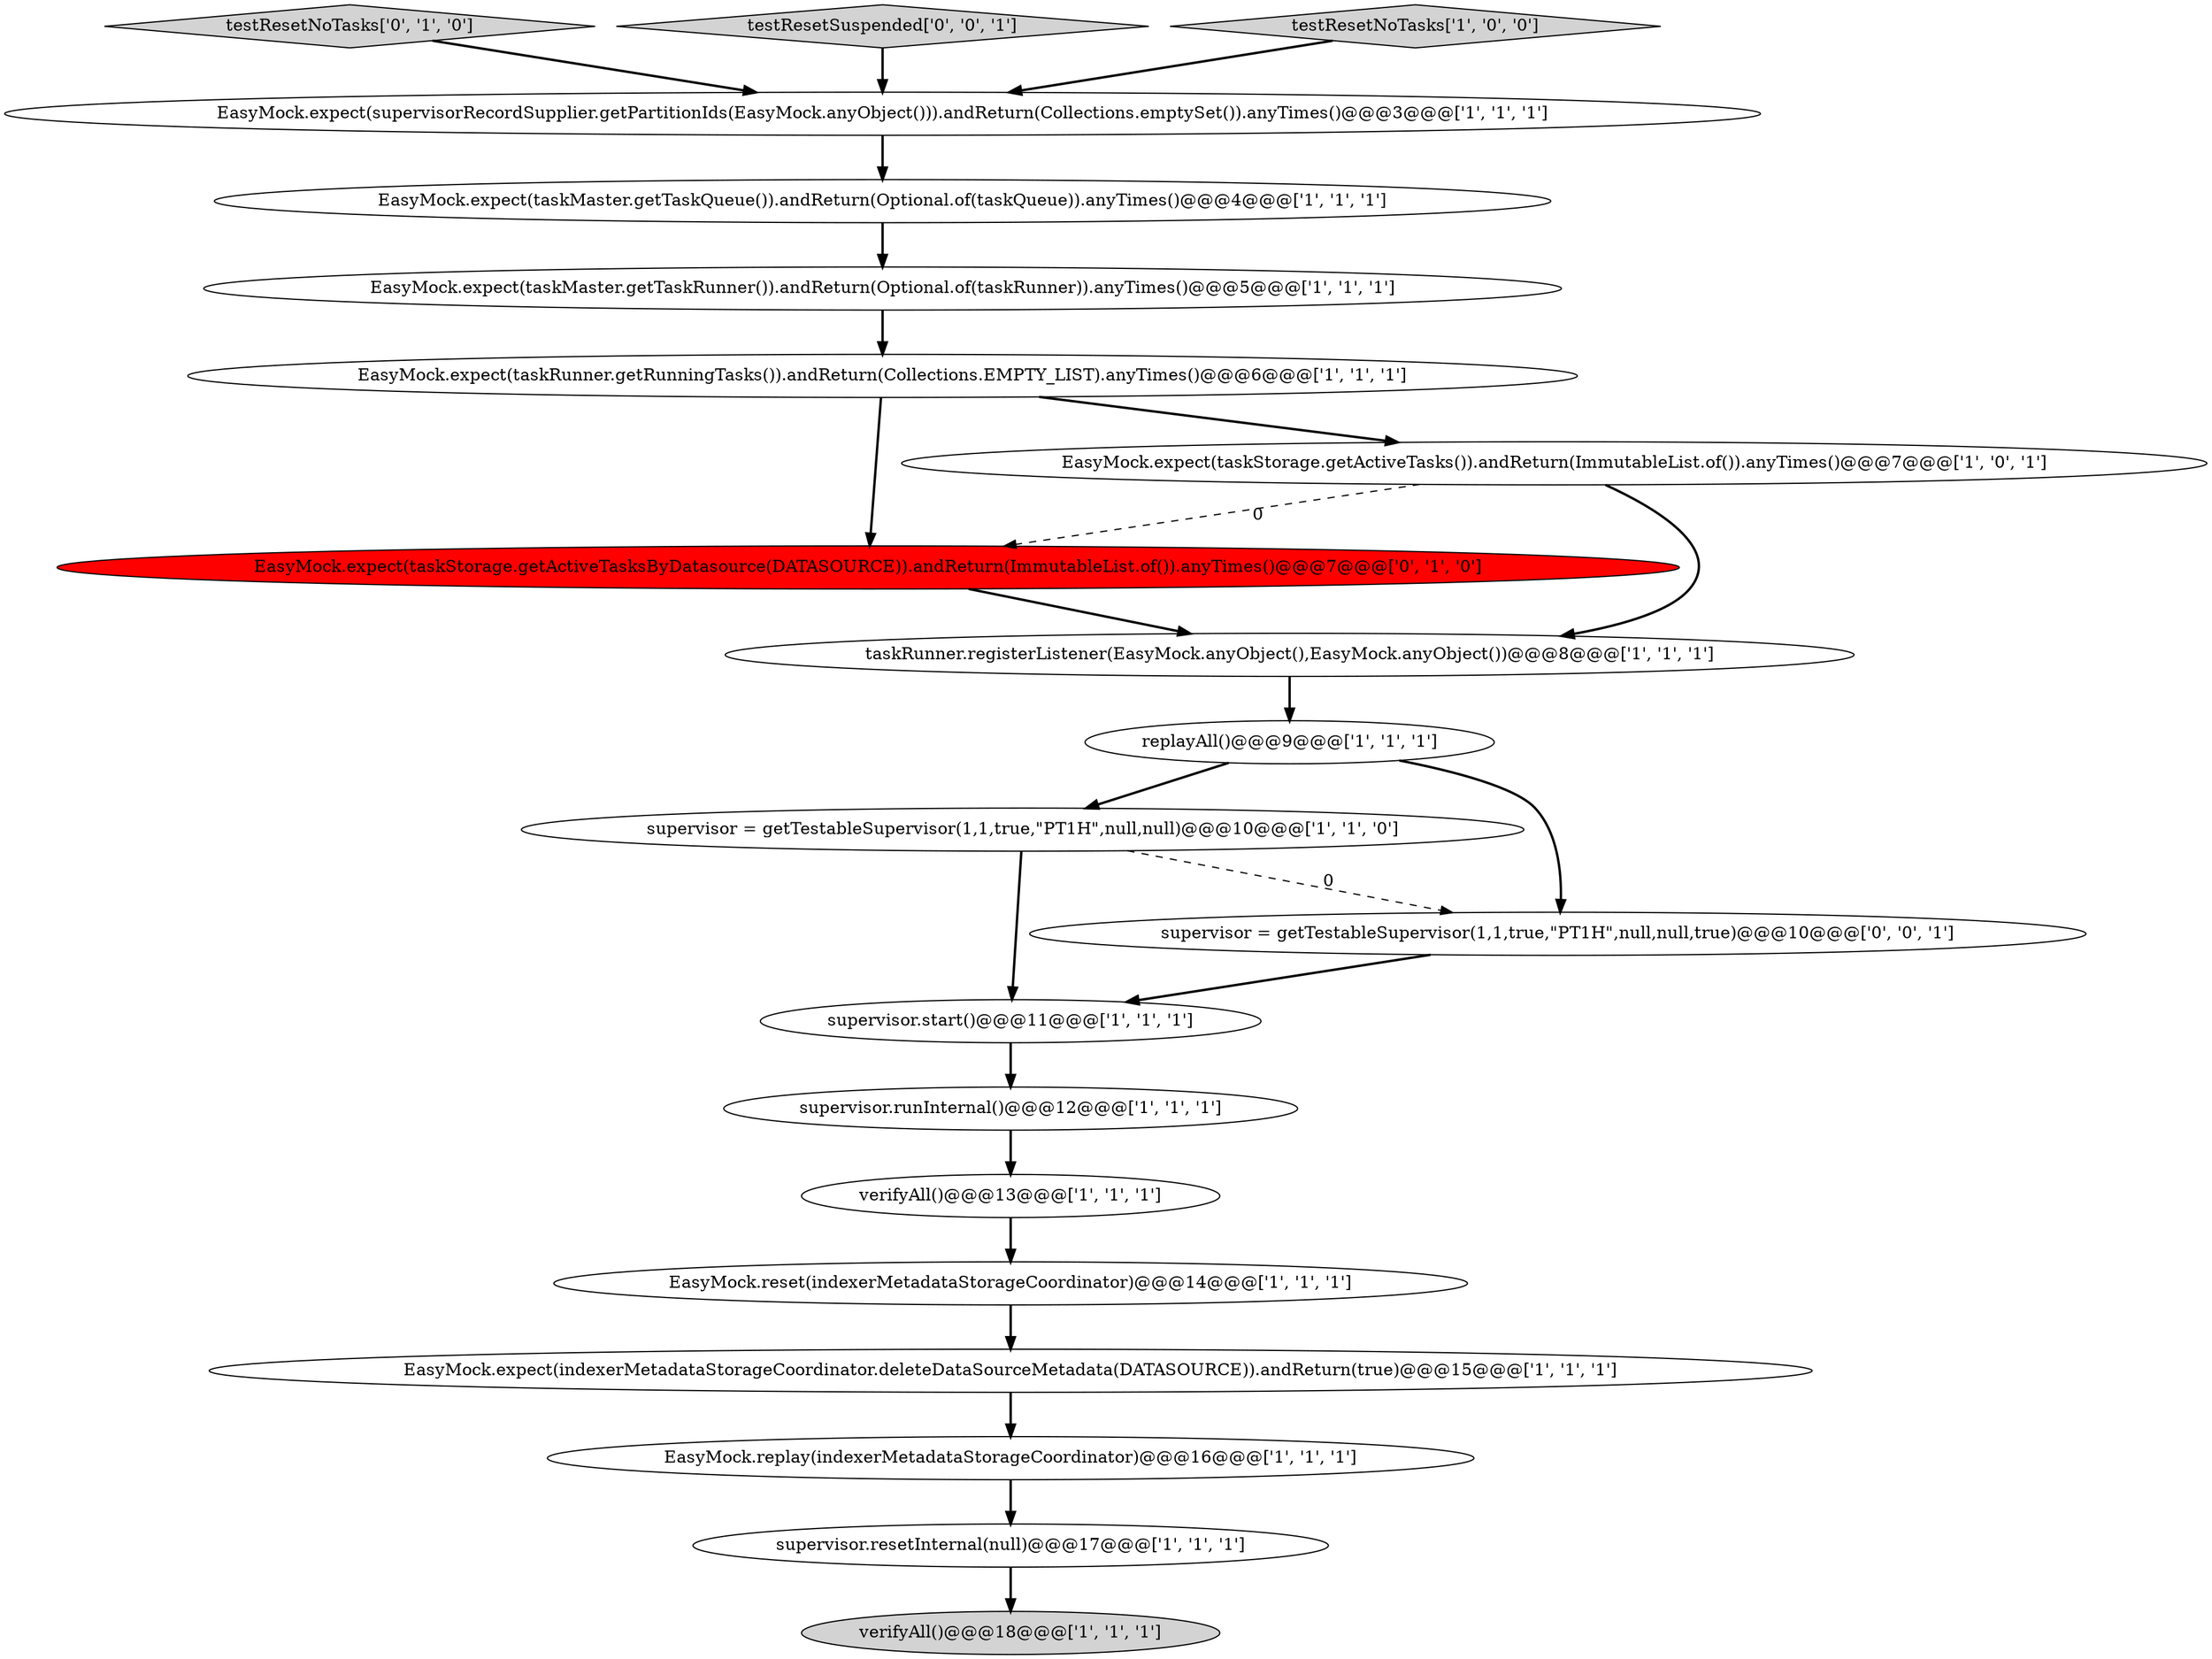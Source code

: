 digraph {
14 [style = filled, label = "supervisor.start()@@@11@@@['1', '1', '1']", fillcolor = white, shape = ellipse image = "AAA0AAABBB1BBB"];
10 [style = filled, label = "supervisor.resetInternal(null)@@@17@@@['1', '1', '1']", fillcolor = white, shape = ellipse image = "AAA0AAABBB1BBB"];
13 [style = filled, label = "replayAll()@@@9@@@['1', '1', '1']", fillcolor = white, shape = ellipse image = "AAA0AAABBB1BBB"];
8 [style = filled, label = "EasyMock.expect(taskRunner.getRunningTasks()).andReturn(Collections.EMPTY_LIST).anyTimes()@@@6@@@['1', '1', '1']", fillcolor = white, shape = ellipse image = "AAA0AAABBB1BBB"];
12 [style = filled, label = "supervisor.runInternal()@@@12@@@['1', '1', '1']", fillcolor = white, shape = ellipse image = "AAA0AAABBB1BBB"];
18 [style = filled, label = "EasyMock.expect(taskStorage.getActiveTasksByDatasource(DATASOURCE)).andReturn(ImmutableList.of()).anyTimes()@@@7@@@['0', '1', '0']", fillcolor = red, shape = ellipse image = "AAA1AAABBB2BBB"];
0 [style = filled, label = "EasyMock.reset(indexerMetadataStorageCoordinator)@@@14@@@['1', '1', '1']", fillcolor = white, shape = ellipse image = "AAA0AAABBB1BBB"];
15 [style = filled, label = "EasyMock.expect(taskStorage.getActiveTasks()).andReturn(ImmutableList.of()).anyTimes()@@@7@@@['1', '0', '1']", fillcolor = white, shape = ellipse image = "AAA0AAABBB1BBB"];
17 [style = filled, label = "testResetNoTasks['0', '1', '0']", fillcolor = lightgray, shape = diamond image = "AAA0AAABBB2BBB"];
19 [style = filled, label = "testResetSuspended['0', '0', '1']", fillcolor = lightgray, shape = diamond image = "AAA0AAABBB3BBB"];
7 [style = filled, label = "testResetNoTasks['1', '0', '0']", fillcolor = lightgray, shape = diamond image = "AAA0AAABBB1BBB"];
11 [style = filled, label = "EasyMock.expect(supervisorRecordSupplier.getPartitionIds(EasyMock.anyObject())).andReturn(Collections.emptySet()).anyTimes()@@@3@@@['1', '1', '1']", fillcolor = white, shape = ellipse image = "AAA0AAABBB1BBB"];
9 [style = filled, label = "EasyMock.expect(taskMaster.getTaskQueue()).andReturn(Optional.of(taskQueue)).anyTimes()@@@4@@@['1', '1', '1']", fillcolor = white, shape = ellipse image = "AAA0AAABBB1BBB"];
4 [style = filled, label = "supervisor = getTestableSupervisor(1,1,true,\"PT1H\",null,null)@@@10@@@['1', '1', '0']", fillcolor = white, shape = ellipse image = "AAA0AAABBB1BBB"];
1 [style = filled, label = "verifyAll()@@@13@@@['1', '1', '1']", fillcolor = white, shape = ellipse image = "AAA0AAABBB1BBB"];
20 [style = filled, label = "supervisor = getTestableSupervisor(1,1,true,\"PT1H\",null,null,true)@@@10@@@['0', '0', '1']", fillcolor = white, shape = ellipse image = "AAA0AAABBB3BBB"];
3 [style = filled, label = "verifyAll()@@@18@@@['1', '1', '1']", fillcolor = lightgray, shape = ellipse image = "AAA0AAABBB1BBB"];
6 [style = filled, label = "taskRunner.registerListener(EasyMock.anyObject(),EasyMock.anyObject())@@@8@@@['1', '1', '1']", fillcolor = white, shape = ellipse image = "AAA0AAABBB1BBB"];
16 [style = filled, label = "EasyMock.replay(indexerMetadataStorageCoordinator)@@@16@@@['1', '1', '1']", fillcolor = white, shape = ellipse image = "AAA0AAABBB1BBB"];
2 [style = filled, label = "EasyMock.expect(indexerMetadataStorageCoordinator.deleteDataSourceMetadata(DATASOURCE)).andReturn(true)@@@15@@@['1', '1', '1']", fillcolor = white, shape = ellipse image = "AAA0AAABBB1BBB"];
5 [style = filled, label = "EasyMock.expect(taskMaster.getTaskRunner()).andReturn(Optional.of(taskRunner)).anyTimes()@@@5@@@['1', '1', '1']", fillcolor = white, shape = ellipse image = "AAA0AAABBB1BBB"];
5->8 [style = bold, label=""];
4->14 [style = bold, label=""];
7->11 [style = bold, label=""];
8->15 [style = bold, label=""];
16->10 [style = bold, label=""];
8->18 [style = bold, label=""];
0->2 [style = bold, label=""];
15->18 [style = dashed, label="0"];
10->3 [style = bold, label=""];
19->11 [style = bold, label=""];
15->6 [style = bold, label=""];
20->14 [style = bold, label=""];
1->0 [style = bold, label=""];
11->9 [style = bold, label=""];
12->1 [style = bold, label=""];
17->11 [style = bold, label=""];
18->6 [style = bold, label=""];
4->20 [style = dashed, label="0"];
6->13 [style = bold, label=""];
14->12 [style = bold, label=""];
9->5 [style = bold, label=""];
13->4 [style = bold, label=""];
13->20 [style = bold, label=""];
2->16 [style = bold, label=""];
}
